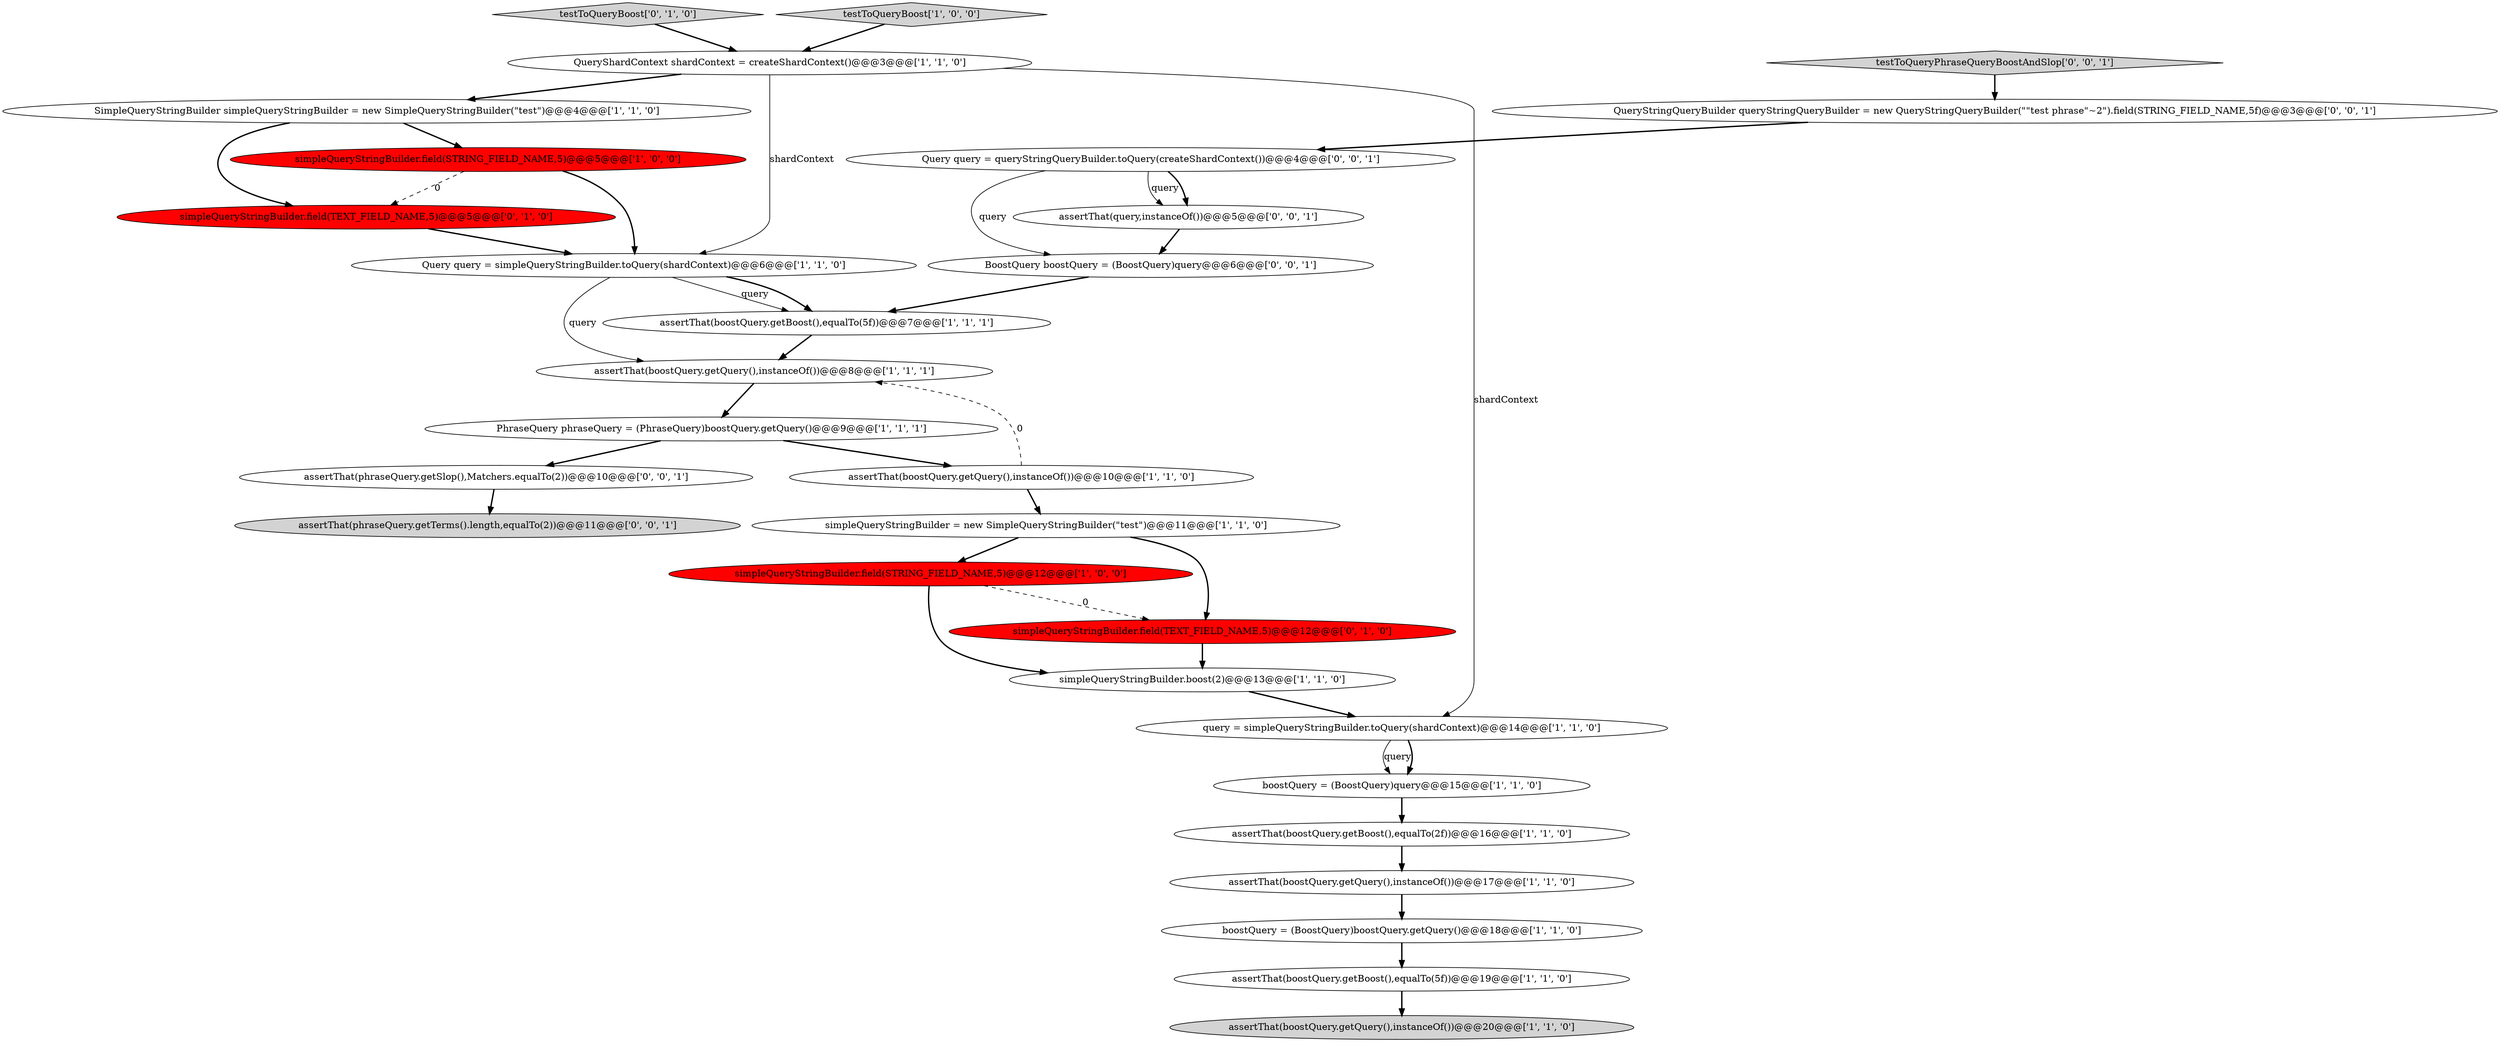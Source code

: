 digraph {
6 [style = filled, label = "simpleQueryStringBuilder.field(STRING_FIELD_NAME,5)@@@12@@@['1', '0', '0']", fillcolor = red, shape = ellipse image = "AAA1AAABBB1BBB"];
13 [style = filled, label = "assertThat(boostQuery.getQuery(),instanceOf())@@@10@@@['1', '1', '0']", fillcolor = white, shape = ellipse image = "AAA0AAABBB1BBB"];
19 [style = filled, label = "simpleQueryStringBuilder.field(TEXT_FIELD_NAME,5)@@@12@@@['0', '1', '0']", fillcolor = red, shape = ellipse image = "AAA1AAABBB2BBB"];
12 [style = filled, label = "assertThat(boostQuery.getQuery(),instanceOf())@@@17@@@['1', '1', '0']", fillcolor = white, shape = ellipse image = "AAA0AAABBB1BBB"];
2 [style = filled, label = "SimpleQueryStringBuilder simpleQueryStringBuilder = new SimpleQueryStringBuilder(\"test\")@@@4@@@['1', '1', '0']", fillcolor = white, shape = ellipse image = "AAA0AAABBB1BBB"];
23 [style = filled, label = "assertThat(phraseQuery.getTerms().length,equalTo(2))@@@11@@@['0', '0', '1']", fillcolor = lightgray, shape = ellipse image = "AAA0AAABBB3BBB"];
22 [style = filled, label = "assertThat(phraseQuery.getSlop(),Matchers.equalTo(2))@@@10@@@['0', '0', '1']", fillcolor = white, shape = ellipse image = "AAA0AAABBB3BBB"];
3 [style = filled, label = "Query query = simpleQueryStringBuilder.toQuery(shardContext)@@@6@@@['1', '1', '0']", fillcolor = white, shape = ellipse image = "AAA0AAABBB1BBB"];
17 [style = filled, label = "boostQuery = (BoostQuery)boostQuery.getQuery()@@@18@@@['1', '1', '0']", fillcolor = white, shape = ellipse image = "AAA0AAABBB1BBB"];
4 [style = filled, label = "assertThat(boostQuery.getBoost(),equalTo(2f))@@@16@@@['1', '1', '0']", fillcolor = white, shape = ellipse image = "AAA0AAABBB1BBB"];
9 [style = filled, label = "PhraseQuery phraseQuery = (PhraseQuery)boostQuery.getQuery()@@@9@@@['1', '1', '1']", fillcolor = white, shape = ellipse image = "AAA0AAABBB1BBB"];
21 [style = filled, label = "testToQueryBoost['0', '1', '0']", fillcolor = lightgray, shape = diamond image = "AAA0AAABBB2BBB"];
5 [style = filled, label = "simpleQueryStringBuilder.field(STRING_FIELD_NAME,5)@@@5@@@['1', '0', '0']", fillcolor = red, shape = ellipse image = "AAA1AAABBB1BBB"];
15 [style = filled, label = "assertThat(boostQuery.getQuery(),instanceOf())@@@8@@@['1', '1', '1']", fillcolor = white, shape = ellipse image = "AAA0AAABBB1BBB"];
0 [style = filled, label = "QueryShardContext shardContext = createShardContext()@@@3@@@['1', '1', '0']", fillcolor = white, shape = ellipse image = "AAA0AAABBB1BBB"];
14 [style = filled, label = "simpleQueryStringBuilder = new SimpleQueryStringBuilder(\"test\")@@@11@@@['1', '1', '0']", fillcolor = white, shape = ellipse image = "AAA0AAABBB1BBB"];
8 [style = filled, label = "boostQuery = (BoostQuery)query@@@15@@@['1', '1', '0']", fillcolor = white, shape = ellipse image = "AAA0AAABBB1BBB"];
26 [style = filled, label = "QueryStringQueryBuilder queryStringQueryBuilder = new QueryStringQueryBuilder(\"\"test phrase\"~2\").field(STRING_FIELD_NAME,5f)@@@3@@@['0', '0', '1']", fillcolor = white, shape = ellipse image = "AAA0AAABBB3BBB"];
11 [style = filled, label = "assertThat(boostQuery.getBoost(),equalTo(5f))@@@19@@@['1', '1', '0']", fillcolor = white, shape = ellipse image = "AAA0AAABBB1BBB"];
18 [style = filled, label = "query = simpleQueryStringBuilder.toQuery(shardContext)@@@14@@@['1', '1', '0']", fillcolor = white, shape = ellipse image = "AAA0AAABBB1BBB"];
20 [style = filled, label = "simpleQueryStringBuilder.field(TEXT_FIELD_NAME,5)@@@5@@@['0', '1', '0']", fillcolor = red, shape = ellipse image = "AAA1AAABBB2BBB"];
16 [style = filled, label = "assertThat(boostQuery.getBoost(),equalTo(5f))@@@7@@@['1', '1', '1']", fillcolor = white, shape = ellipse image = "AAA0AAABBB1BBB"];
24 [style = filled, label = "assertThat(query,instanceOf())@@@5@@@['0', '0', '1']", fillcolor = white, shape = ellipse image = "AAA0AAABBB3BBB"];
7 [style = filled, label = "simpleQueryStringBuilder.boost(2)@@@13@@@['1', '1', '0']", fillcolor = white, shape = ellipse image = "AAA0AAABBB1BBB"];
10 [style = filled, label = "testToQueryBoost['1', '0', '0']", fillcolor = lightgray, shape = diamond image = "AAA0AAABBB1BBB"];
27 [style = filled, label = "Query query = queryStringQueryBuilder.toQuery(createShardContext())@@@4@@@['0', '0', '1']", fillcolor = white, shape = ellipse image = "AAA0AAABBB3BBB"];
25 [style = filled, label = "testToQueryPhraseQueryBoostAndSlop['0', '0', '1']", fillcolor = lightgray, shape = diamond image = "AAA0AAABBB3BBB"];
1 [style = filled, label = "assertThat(boostQuery.getQuery(),instanceOf())@@@20@@@['1', '1', '0']", fillcolor = lightgray, shape = ellipse image = "AAA0AAABBB1BBB"];
28 [style = filled, label = "BoostQuery boostQuery = (BoostQuery)query@@@6@@@['0', '0', '1']", fillcolor = white, shape = ellipse image = "AAA0AAABBB3BBB"];
9->22 [style = bold, label=""];
5->3 [style = bold, label=""];
3->16 [style = solid, label="query"];
16->15 [style = bold, label=""];
24->28 [style = bold, label=""];
2->20 [style = bold, label=""];
21->0 [style = bold, label=""];
11->1 [style = bold, label=""];
0->2 [style = bold, label=""];
12->17 [style = bold, label=""];
27->28 [style = solid, label="query"];
14->19 [style = bold, label=""];
0->3 [style = solid, label="shardContext"];
20->3 [style = bold, label=""];
3->16 [style = bold, label=""];
0->18 [style = solid, label="shardContext"];
28->16 [style = bold, label=""];
22->23 [style = bold, label=""];
13->15 [style = dashed, label="0"];
18->8 [style = solid, label="query"];
5->20 [style = dashed, label="0"];
3->15 [style = solid, label="query"];
26->27 [style = bold, label=""];
27->24 [style = solid, label="query"];
15->9 [style = bold, label=""];
10->0 [style = bold, label=""];
25->26 [style = bold, label=""];
6->19 [style = dashed, label="0"];
7->18 [style = bold, label=""];
4->12 [style = bold, label=""];
27->24 [style = bold, label=""];
18->8 [style = bold, label=""];
8->4 [style = bold, label=""];
6->7 [style = bold, label=""];
13->14 [style = bold, label=""];
19->7 [style = bold, label=""];
14->6 [style = bold, label=""];
2->5 [style = bold, label=""];
9->13 [style = bold, label=""];
17->11 [style = bold, label=""];
}
